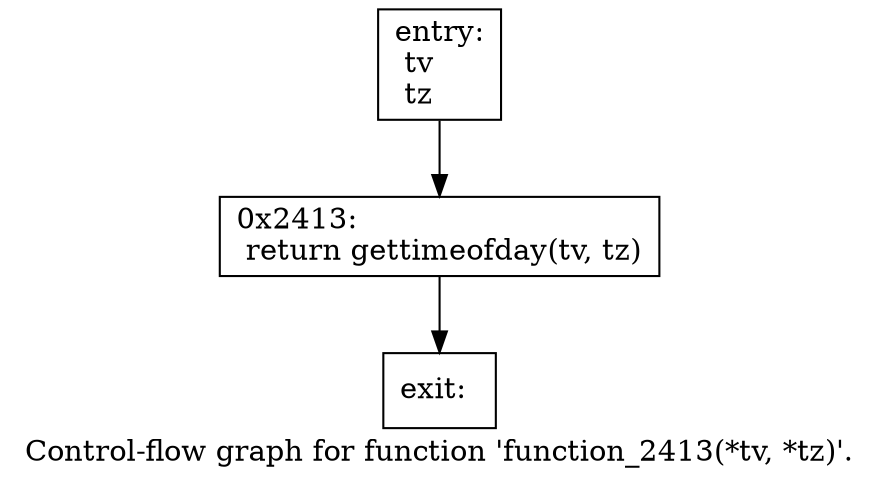 digraph "Control-flow graph for function 'function_2413(*tv, *tz)'." {
  label="Control-flow graph for function 'function_2413(*tv, *tz)'.";
  node [shape=record];

  Node077109D0 [label="{entry:\l  tv\l  tz\l}"];
  Node077109D0 -> Node07710AF0;
  Node07710AF0 [label="{0x2413:\l  return gettimeofday(tv, tz)\l}"];
  Node07710AF0 -> Node07710A18;
  Node07710A18 [label="{exit:\l}"];

}
